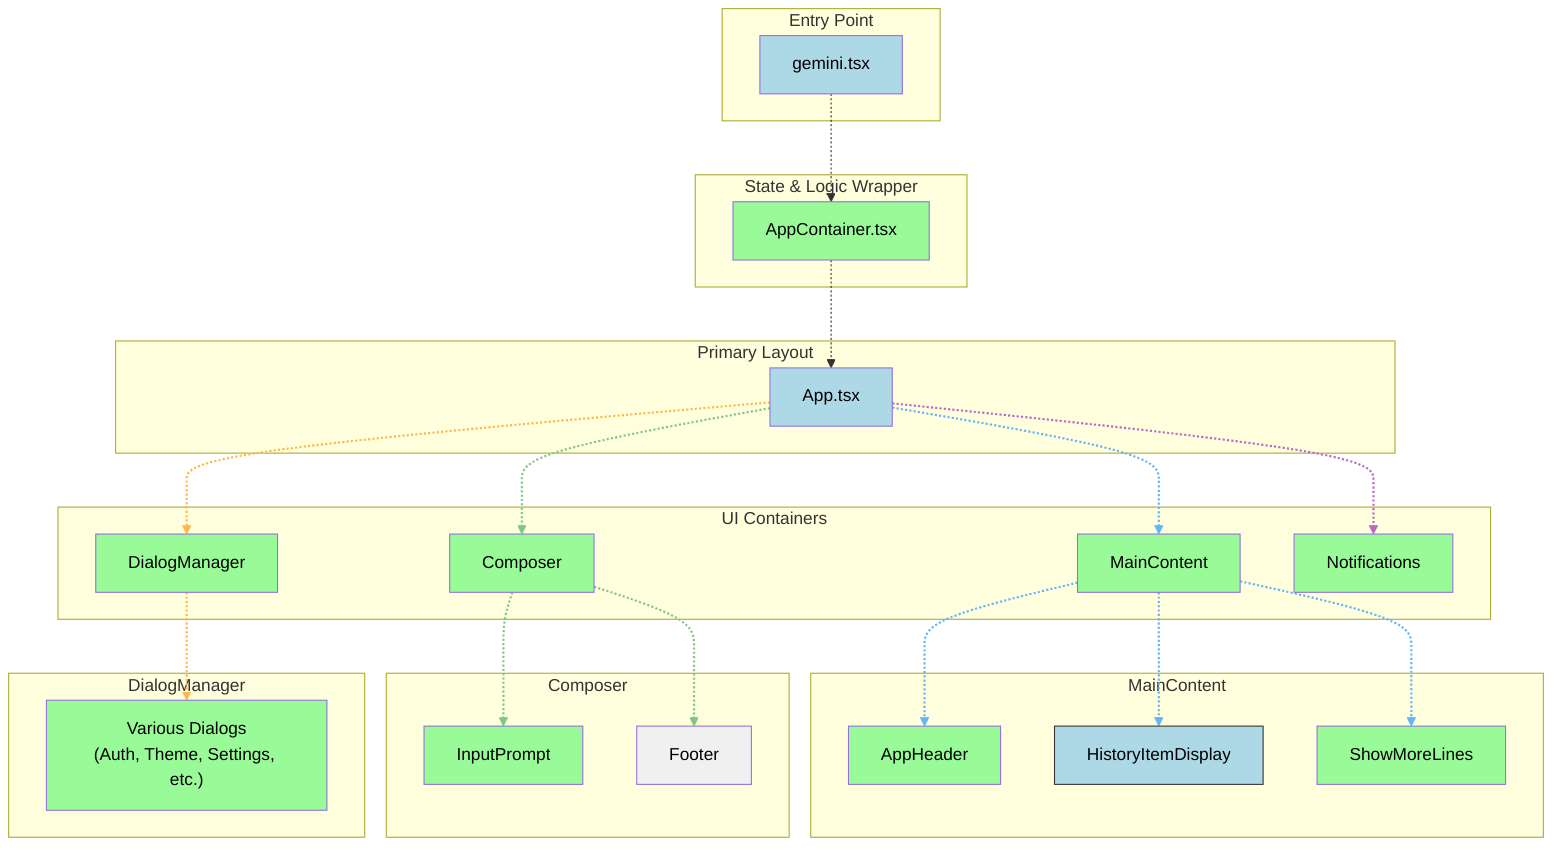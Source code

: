 graph TD
    %% --- Style Definitions ---
    classDef new fill:#98fb98,color:#000
    classDef changed fill:#add8e6,color:#000
    classDef unchanged fill:#f0f0f0,color:#000
    classDef dispatcher fill:#f9e79f,color:#000,stroke:#333,stroke-width:1px
    classDef container fill:#f5f5f5,color:#000,stroke:#ccc

    %% --- Component Tree ---
    subgraph "Entry Point"
      A["gemini.tsx"]
    end

    subgraph "State & Logic Wrapper"
      B["AppContainer.tsx"]
    end

    subgraph "Primary Layout"
      C["App.tsx"]
    end

    A -.-> B
    B -.-> C

    subgraph "UI Containers"
        direction LR
        C -.-> D["MainContent"]
        C -.-> G["Composer"]
        C -.-> F["DialogManager"]
        C -.-> E["Notifications"]
    end

    subgraph "MainContent"
        direction TB
        D -.-> H["AppHeader"]
        D -.-> I["HistoryItemDisplay"]:::dispatcher
        D -.-> L["ShowMoreLines"]
    end

    subgraph "Composer"
        direction TB
        G -.-> K_Prompt["InputPrompt"]
        G -.-> K_Footer["Footer"]
    end

    subgraph "DialogManager"
        F -.-> J["Various Dialogs<br>(Auth, Theme, Settings, etc.)"]
    end

    %% --- Apply Styles ---
    class B,D,E,F,G,H,J,K_Prompt,L new
    class A,C,I changed
    class K_Footer unchanged

    %% --- Link Styles ---
    %% MainContent Branch (Blue)
    linkStyle 2,6,7,8 stroke:#64b5f6,stroke-width:2px
    %% Composer Branch (Green)
    linkStyle 3,9,10 stroke:#81c784,stroke-width:2px
    %% DialogManager Branch (Orange)
    linkStyle 4,11 stroke:#ffb74d,stroke-width:2px
    %% Notifications Branch (Violet)
    linkStyle 5 stroke:#ba68c8,stroke-width:2px